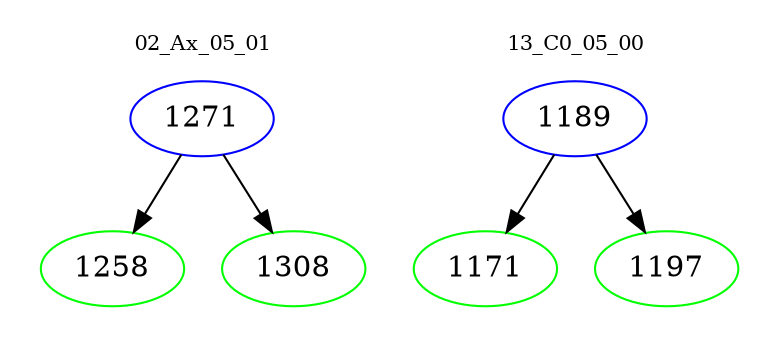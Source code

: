 digraph{
subgraph cluster_0 {
color = white
label = "02_Ax_05_01";
fontsize=10;
T0_1271 [label="1271", color="blue"]
T0_1271 -> T0_1258 [color="black"]
T0_1258 [label="1258", color="green"]
T0_1271 -> T0_1308 [color="black"]
T0_1308 [label="1308", color="green"]
}
subgraph cluster_1 {
color = white
label = "13_C0_05_00";
fontsize=10;
T1_1189 [label="1189", color="blue"]
T1_1189 -> T1_1171 [color="black"]
T1_1171 [label="1171", color="green"]
T1_1189 -> T1_1197 [color="black"]
T1_1197 [label="1197", color="green"]
}
}
